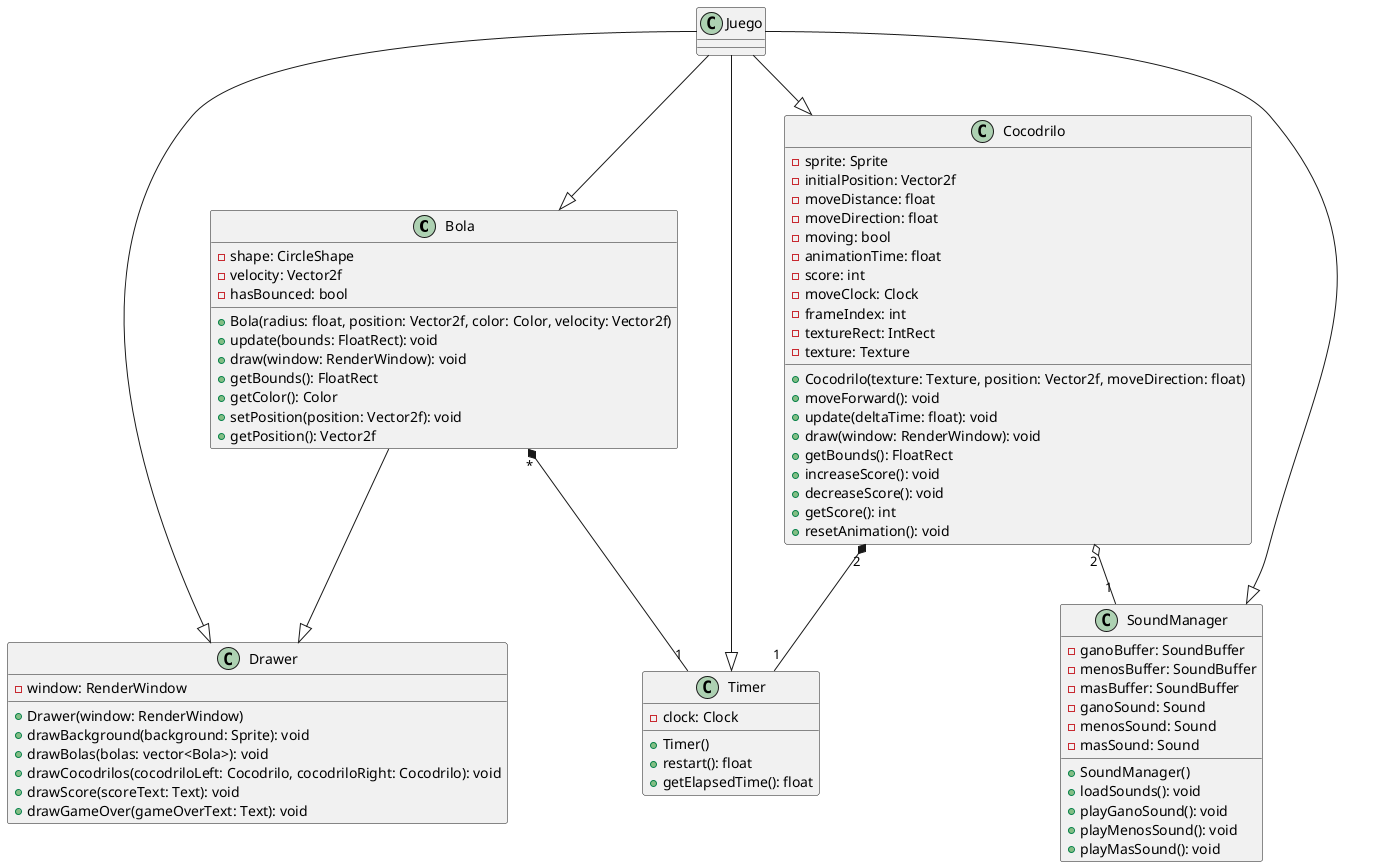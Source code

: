 @startuml

class Bola {
    - shape: CircleShape
    - velocity: Vector2f
    - hasBounced: bool
    + Bola(radius: float, position: Vector2f, color: Color, velocity: Vector2f)
    + update(bounds: FloatRect): void
    + draw(window: RenderWindow): void
    + getBounds(): FloatRect
    + getColor(): Color
    + setPosition(position: Vector2f): void
    + getPosition(): Vector2f
}

class Cocodrilo {
    - sprite: Sprite
    - initialPosition: Vector2f
    - moveDistance: float
    - moveDirection: float
    - moving: bool
    - animationTime: float
    - score: int
    - moveClock: Clock
    - frameIndex: int
    - textureRect: IntRect
    - texture: Texture
    + Cocodrilo(texture: Texture, position: Vector2f, moveDirection: float)
    + moveForward(): void
    + update(deltaTime: float): void
    + draw(window: RenderWindow): void
    + getBounds(): FloatRect
    + increaseScore(): void
    + decreaseScore(): void
    + getScore(): int
    + resetAnimation(): void
}

class SoundManager {
    - ganoBuffer: SoundBuffer
    - menosBuffer: SoundBuffer
    - masBuffer: SoundBuffer
    - ganoSound: Sound
    - menosSound: Sound
    - masSound: Sound
    + SoundManager()
    + loadSounds(): void
    + playGanoSound(): void
    + playMenosSound(): void
    + playMasSound(): void
}

class Drawer {
    - window: RenderWindow
    + Drawer(window: RenderWindow)
    + drawBackground(background: Sprite): void
    + drawBolas(bolas: vector<Bola>): void
    + drawCocodrilos(cocodriloLeft: Cocodrilo, cocodriloRight: Cocodrilo): void
    + drawScore(scoreText: Text): void
    + drawGameOver(gameOverText: Text): void
}

class Timer {
    - clock: Clock
    + Timer()
    + restart(): float
    + getElapsedTime(): float
}

Bola --|> Drawer 
Cocodrilo "2" o-- "1" SoundManager 
Bola "*" *-- "1" Timer 
Cocodrilo "2" *-- "1" Timer 
Juego --|> Bola 
Juego --|> Cocodrilo 
Juego --|> SoundManager 
Juego --|> Drawer 
Juego --|> Timer 

@enduml
